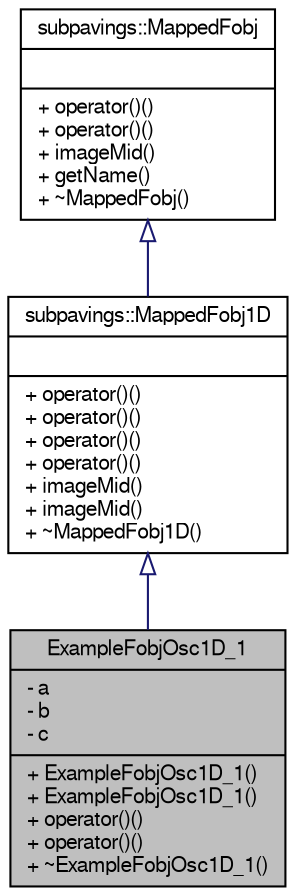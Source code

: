 digraph G
{
  edge [fontname="FreeSans",fontsize="10",labelfontname="FreeSans",labelfontsize="10"];
  node [fontname="FreeSans",fontsize="10",shape=record];
  Node1 [label="{ExampleFobjOsc1D_1\n|- a\l- b\l- c\l|+ ExampleFobjOsc1D_1()\l+ ExampleFobjOsc1D_1()\l+ operator()()\l+ operator()()\l+ ~ExampleFobjOsc1D_1()\l}",height=0.2,width=0.4,color="black", fillcolor="grey75", style="filled" fontcolor="black"];
  Node2 -> Node1 [dir="back",color="midnightblue",fontsize="10",style="solid",arrowtail="onormal"];
  Node2 [label="{subpavings::MappedFobj1D\n||+ operator()()\l+ operator()()\l+ operator()()\l+ operator()()\l+ imageMid()\l+ imageMid()\l+ ~MappedFobj1D()\l}",height=0.2,width=0.4,color="black", fillcolor="white", style="filled",URL="$classsubpavings_1_1MappedFobj1D.shtml"];
  Node3 -> Node2 [dir="back",color="midnightblue",fontsize="10",style="solid",arrowtail="onormal"];
  Node3 [label="{subpavings::MappedFobj\n||+ operator()()\l+ operator()()\l+ imageMid()\l+ getName()\l+ ~MappedFobj()\l}",height=0.2,width=0.4,color="black", fillcolor="white", style="filled",URL="$classsubpavings_1_1MappedFobj.shtml"];
}
